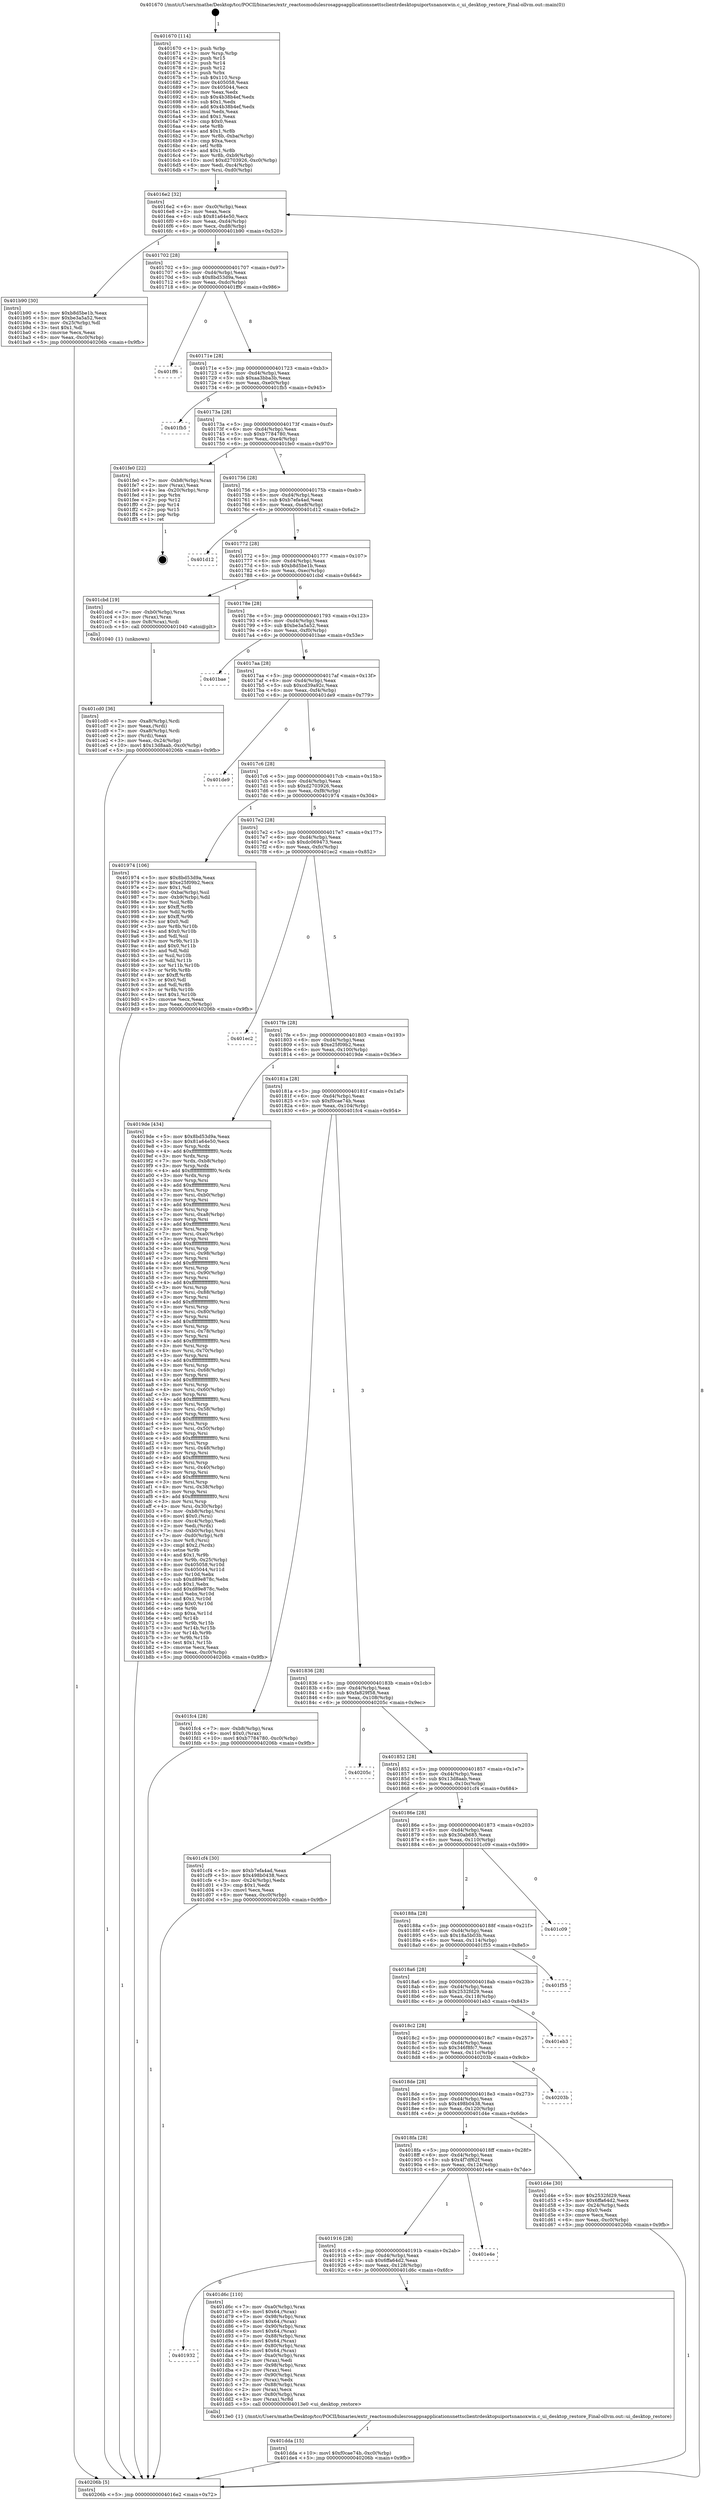 digraph "0x401670" {
  label = "0x401670 (/mnt/c/Users/mathe/Desktop/tcc/POCII/binaries/extr_reactosmodulesrosappsapplicationsnettsclientrdesktopuiportsnanoxwin.c_ui_desktop_restore_Final-ollvm.out::main(0))"
  labelloc = "t"
  node[shape=record]

  Entry [label="",width=0.3,height=0.3,shape=circle,fillcolor=black,style=filled]
  "0x4016e2" [label="{
     0x4016e2 [32]\l
     | [instrs]\l
     &nbsp;&nbsp;0x4016e2 \<+6\>: mov -0xc0(%rbp),%eax\l
     &nbsp;&nbsp;0x4016e8 \<+2\>: mov %eax,%ecx\l
     &nbsp;&nbsp;0x4016ea \<+6\>: sub $0x81a64e50,%ecx\l
     &nbsp;&nbsp;0x4016f0 \<+6\>: mov %eax,-0xd4(%rbp)\l
     &nbsp;&nbsp;0x4016f6 \<+6\>: mov %ecx,-0xd8(%rbp)\l
     &nbsp;&nbsp;0x4016fc \<+6\>: je 0000000000401b90 \<main+0x520\>\l
  }"]
  "0x401b90" [label="{
     0x401b90 [30]\l
     | [instrs]\l
     &nbsp;&nbsp;0x401b90 \<+5\>: mov $0xb8d5be1b,%eax\l
     &nbsp;&nbsp;0x401b95 \<+5\>: mov $0xbe3a5a52,%ecx\l
     &nbsp;&nbsp;0x401b9a \<+3\>: mov -0x25(%rbp),%dl\l
     &nbsp;&nbsp;0x401b9d \<+3\>: test $0x1,%dl\l
     &nbsp;&nbsp;0x401ba0 \<+3\>: cmovne %ecx,%eax\l
     &nbsp;&nbsp;0x401ba3 \<+6\>: mov %eax,-0xc0(%rbp)\l
     &nbsp;&nbsp;0x401ba9 \<+5\>: jmp 000000000040206b \<main+0x9fb\>\l
  }"]
  "0x401702" [label="{
     0x401702 [28]\l
     | [instrs]\l
     &nbsp;&nbsp;0x401702 \<+5\>: jmp 0000000000401707 \<main+0x97\>\l
     &nbsp;&nbsp;0x401707 \<+6\>: mov -0xd4(%rbp),%eax\l
     &nbsp;&nbsp;0x40170d \<+5\>: sub $0x8bd53d9a,%eax\l
     &nbsp;&nbsp;0x401712 \<+6\>: mov %eax,-0xdc(%rbp)\l
     &nbsp;&nbsp;0x401718 \<+6\>: je 0000000000401ff6 \<main+0x986\>\l
  }"]
  Exit [label="",width=0.3,height=0.3,shape=circle,fillcolor=black,style=filled,peripheries=2]
  "0x401ff6" [label="{
     0x401ff6\l
  }", style=dashed]
  "0x40171e" [label="{
     0x40171e [28]\l
     | [instrs]\l
     &nbsp;&nbsp;0x40171e \<+5\>: jmp 0000000000401723 \<main+0xb3\>\l
     &nbsp;&nbsp;0x401723 \<+6\>: mov -0xd4(%rbp),%eax\l
     &nbsp;&nbsp;0x401729 \<+5\>: sub $0xaa3bba3b,%eax\l
     &nbsp;&nbsp;0x40172e \<+6\>: mov %eax,-0xe0(%rbp)\l
     &nbsp;&nbsp;0x401734 \<+6\>: je 0000000000401fb5 \<main+0x945\>\l
  }"]
  "0x401dda" [label="{
     0x401dda [15]\l
     | [instrs]\l
     &nbsp;&nbsp;0x401dda \<+10\>: movl $0xf0cae74b,-0xc0(%rbp)\l
     &nbsp;&nbsp;0x401de4 \<+5\>: jmp 000000000040206b \<main+0x9fb\>\l
  }"]
  "0x401fb5" [label="{
     0x401fb5\l
  }", style=dashed]
  "0x40173a" [label="{
     0x40173a [28]\l
     | [instrs]\l
     &nbsp;&nbsp;0x40173a \<+5\>: jmp 000000000040173f \<main+0xcf\>\l
     &nbsp;&nbsp;0x40173f \<+6\>: mov -0xd4(%rbp),%eax\l
     &nbsp;&nbsp;0x401745 \<+5\>: sub $0xb7784780,%eax\l
     &nbsp;&nbsp;0x40174a \<+6\>: mov %eax,-0xe4(%rbp)\l
     &nbsp;&nbsp;0x401750 \<+6\>: je 0000000000401fe0 \<main+0x970\>\l
  }"]
  "0x401932" [label="{
     0x401932\l
  }", style=dashed]
  "0x401fe0" [label="{
     0x401fe0 [22]\l
     | [instrs]\l
     &nbsp;&nbsp;0x401fe0 \<+7\>: mov -0xb8(%rbp),%rax\l
     &nbsp;&nbsp;0x401fe7 \<+2\>: mov (%rax),%eax\l
     &nbsp;&nbsp;0x401fe9 \<+4\>: lea -0x20(%rbp),%rsp\l
     &nbsp;&nbsp;0x401fed \<+1\>: pop %rbx\l
     &nbsp;&nbsp;0x401fee \<+2\>: pop %r12\l
     &nbsp;&nbsp;0x401ff0 \<+2\>: pop %r14\l
     &nbsp;&nbsp;0x401ff2 \<+2\>: pop %r15\l
     &nbsp;&nbsp;0x401ff4 \<+1\>: pop %rbp\l
     &nbsp;&nbsp;0x401ff5 \<+1\>: ret\l
  }"]
  "0x401756" [label="{
     0x401756 [28]\l
     | [instrs]\l
     &nbsp;&nbsp;0x401756 \<+5\>: jmp 000000000040175b \<main+0xeb\>\l
     &nbsp;&nbsp;0x40175b \<+6\>: mov -0xd4(%rbp),%eax\l
     &nbsp;&nbsp;0x401761 \<+5\>: sub $0xb7efa4ad,%eax\l
     &nbsp;&nbsp;0x401766 \<+6\>: mov %eax,-0xe8(%rbp)\l
     &nbsp;&nbsp;0x40176c \<+6\>: je 0000000000401d12 \<main+0x6a2\>\l
  }"]
  "0x401d6c" [label="{
     0x401d6c [110]\l
     | [instrs]\l
     &nbsp;&nbsp;0x401d6c \<+7\>: mov -0xa0(%rbp),%rax\l
     &nbsp;&nbsp;0x401d73 \<+6\>: movl $0x64,(%rax)\l
     &nbsp;&nbsp;0x401d79 \<+7\>: mov -0x98(%rbp),%rax\l
     &nbsp;&nbsp;0x401d80 \<+6\>: movl $0x64,(%rax)\l
     &nbsp;&nbsp;0x401d86 \<+7\>: mov -0x90(%rbp),%rax\l
     &nbsp;&nbsp;0x401d8d \<+6\>: movl $0x64,(%rax)\l
     &nbsp;&nbsp;0x401d93 \<+7\>: mov -0x88(%rbp),%rax\l
     &nbsp;&nbsp;0x401d9a \<+6\>: movl $0x64,(%rax)\l
     &nbsp;&nbsp;0x401da0 \<+4\>: mov -0x80(%rbp),%rax\l
     &nbsp;&nbsp;0x401da4 \<+6\>: movl $0x64,(%rax)\l
     &nbsp;&nbsp;0x401daa \<+7\>: mov -0xa0(%rbp),%rax\l
     &nbsp;&nbsp;0x401db1 \<+2\>: mov (%rax),%edi\l
     &nbsp;&nbsp;0x401db3 \<+7\>: mov -0x98(%rbp),%rax\l
     &nbsp;&nbsp;0x401dba \<+2\>: mov (%rax),%esi\l
     &nbsp;&nbsp;0x401dbc \<+7\>: mov -0x90(%rbp),%rax\l
     &nbsp;&nbsp;0x401dc3 \<+2\>: mov (%rax),%edx\l
     &nbsp;&nbsp;0x401dc5 \<+7\>: mov -0x88(%rbp),%rax\l
     &nbsp;&nbsp;0x401dcc \<+2\>: mov (%rax),%ecx\l
     &nbsp;&nbsp;0x401dce \<+4\>: mov -0x80(%rbp),%rax\l
     &nbsp;&nbsp;0x401dd2 \<+3\>: mov (%rax),%r8d\l
     &nbsp;&nbsp;0x401dd5 \<+5\>: call 00000000004013e0 \<ui_desktop_restore\>\l
     | [calls]\l
     &nbsp;&nbsp;0x4013e0 \{1\} (/mnt/c/Users/mathe/Desktop/tcc/POCII/binaries/extr_reactosmodulesrosappsapplicationsnettsclientrdesktopuiportsnanoxwin.c_ui_desktop_restore_Final-ollvm.out::ui_desktop_restore)\l
  }"]
  "0x401d12" [label="{
     0x401d12\l
  }", style=dashed]
  "0x401772" [label="{
     0x401772 [28]\l
     | [instrs]\l
     &nbsp;&nbsp;0x401772 \<+5\>: jmp 0000000000401777 \<main+0x107\>\l
     &nbsp;&nbsp;0x401777 \<+6\>: mov -0xd4(%rbp),%eax\l
     &nbsp;&nbsp;0x40177d \<+5\>: sub $0xb8d5be1b,%eax\l
     &nbsp;&nbsp;0x401782 \<+6\>: mov %eax,-0xec(%rbp)\l
     &nbsp;&nbsp;0x401788 \<+6\>: je 0000000000401cbd \<main+0x64d\>\l
  }"]
  "0x401916" [label="{
     0x401916 [28]\l
     | [instrs]\l
     &nbsp;&nbsp;0x401916 \<+5\>: jmp 000000000040191b \<main+0x2ab\>\l
     &nbsp;&nbsp;0x40191b \<+6\>: mov -0xd4(%rbp),%eax\l
     &nbsp;&nbsp;0x401921 \<+5\>: sub $0x6ffa64d2,%eax\l
     &nbsp;&nbsp;0x401926 \<+6\>: mov %eax,-0x128(%rbp)\l
     &nbsp;&nbsp;0x40192c \<+6\>: je 0000000000401d6c \<main+0x6fc\>\l
  }"]
  "0x401cbd" [label="{
     0x401cbd [19]\l
     | [instrs]\l
     &nbsp;&nbsp;0x401cbd \<+7\>: mov -0xb0(%rbp),%rax\l
     &nbsp;&nbsp;0x401cc4 \<+3\>: mov (%rax),%rax\l
     &nbsp;&nbsp;0x401cc7 \<+4\>: mov 0x8(%rax),%rdi\l
     &nbsp;&nbsp;0x401ccb \<+5\>: call 0000000000401040 \<atoi@plt\>\l
     | [calls]\l
     &nbsp;&nbsp;0x401040 \{1\} (unknown)\l
  }"]
  "0x40178e" [label="{
     0x40178e [28]\l
     | [instrs]\l
     &nbsp;&nbsp;0x40178e \<+5\>: jmp 0000000000401793 \<main+0x123\>\l
     &nbsp;&nbsp;0x401793 \<+6\>: mov -0xd4(%rbp),%eax\l
     &nbsp;&nbsp;0x401799 \<+5\>: sub $0xbe3a5a52,%eax\l
     &nbsp;&nbsp;0x40179e \<+6\>: mov %eax,-0xf0(%rbp)\l
     &nbsp;&nbsp;0x4017a4 \<+6\>: je 0000000000401bae \<main+0x53e\>\l
  }"]
  "0x401e4e" [label="{
     0x401e4e\l
  }", style=dashed]
  "0x401bae" [label="{
     0x401bae\l
  }", style=dashed]
  "0x4017aa" [label="{
     0x4017aa [28]\l
     | [instrs]\l
     &nbsp;&nbsp;0x4017aa \<+5\>: jmp 00000000004017af \<main+0x13f\>\l
     &nbsp;&nbsp;0x4017af \<+6\>: mov -0xd4(%rbp),%eax\l
     &nbsp;&nbsp;0x4017b5 \<+5\>: sub $0xcd39a92c,%eax\l
     &nbsp;&nbsp;0x4017ba \<+6\>: mov %eax,-0xf4(%rbp)\l
     &nbsp;&nbsp;0x4017c0 \<+6\>: je 0000000000401de9 \<main+0x779\>\l
  }"]
  "0x4018fa" [label="{
     0x4018fa [28]\l
     | [instrs]\l
     &nbsp;&nbsp;0x4018fa \<+5\>: jmp 00000000004018ff \<main+0x28f\>\l
     &nbsp;&nbsp;0x4018ff \<+6\>: mov -0xd4(%rbp),%eax\l
     &nbsp;&nbsp;0x401905 \<+5\>: sub $0x4f7df62f,%eax\l
     &nbsp;&nbsp;0x40190a \<+6\>: mov %eax,-0x124(%rbp)\l
     &nbsp;&nbsp;0x401910 \<+6\>: je 0000000000401e4e \<main+0x7de\>\l
  }"]
  "0x401de9" [label="{
     0x401de9\l
  }", style=dashed]
  "0x4017c6" [label="{
     0x4017c6 [28]\l
     | [instrs]\l
     &nbsp;&nbsp;0x4017c6 \<+5\>: jmp 00000000004017cb \<main+0x15b\>\l
     &nbsp;&nbsp;0x4017cb \<+6\>: mov -0xd4(%rbp),%eax\l
     &nbsp;&nbsp;0x4017d1 \<+5\>: sub $0xd2703926,%eax\l
     &nbsp;&nbsp;0x4017d6 \<+6\>: mov %eax,-0xf8(%rbp)\l
     &nbsp;&nbsp;0x4017dc \<+6\>: je 0000000000401974 \<main+0x304\>\l
  }"]
  "0x401d4e" [label="{
     0x401d4e [30]\l
     | [instrs]\l
     &nbsp;&nbsp;0x401d4e \<+5\>: mov $0x2532fd29,%eax\l
     &nbsp;&nbsp;0x401d53 \<+5\>: mov $0x6ffa64d2,%ecx\l
     &nbsp;&nbsp;0x401d58 \<+3\>: mov -0x24(%rbp),%edx\l
     &nbsp;&nbsp;0x401d5b \<+3\>: cmp $0x0,%edx\l
     &nbsp;&nbsp;0x401d5e \<+3\>: cmove %ecx,%eax\l
     &nbsp;&nbsp;0x401d61 \<+6\>: mov %eax,-0xc0(%rbp)\l
     &nbsp;&nbsp;0x401d67 \<+5\>: jmp 000000000040206b \<main+0x9fb\>\l
  }"]
  "0x401974" [label="{
     0x401974 [106]\l
     | [instrs]\l
     &nbsp;&nbsp;0x401974 \<+5\>: mov $0x8bd53d9a,%eax\l
     &nbsp;&nbsp;0x401979 \<+5\>: mov $0xe25f09b2,%ecx\l
     &nbsp;&nbsp;0x40197e \<+2\>: mov $0x1,%dl\l
     &nbsp;&nbsp;0x401980 \<+7\>: mov -0xba(%rbp),%sil\l
     &nbsp;&nbsp;0x401987 \<+7\>: mov -0xb9(%rbp),%dil\l
     &nbsp;&nbsp;0x40198e \<+3\>: mov %sil,%r8b\l
     &nbsp;&nbsp;0x401991 \<+4\>: xor $0xff,%r8b\l
     &nbsp;&nbsp;0x401995 \<+3\>: mov %dil,%r9b\l
     &nbsp;&nbsp;0x401998 \<+4\>: xor $0xff,%r9b\l
     &nbsp;&nbsp;0x40199c \<+3\>: xor $0x0,%dl\l
     &nbsp;&nbsp;0x40199f \<+3\>: mov %r8b,%r10b\l
     &nbsp;&nbsp;0x4019a2 \<+4\>: and $0x0,%r10b\l
     &nbsp;&nbsp;0x4019a6 \<+3\>: and %dl,%sil\l
     &nbsp;&nbsp;0x4019a9 \<+3\>: mov %r9b,%r11b\l
     &nbsp;&nbsp;0x4019ac \<+4\>: and $0x0,%r11b\l
     &nbsp;&nbsp;0x4019b0 \<+3\>: and %dl,%dil\l
     &nbsp;&nbsp;0x4019b3 \<+3\>: or %sil,%r10b\l
     &nbsp;&nbsp;0x4019b6 \<+3\>: or %dil,%r11b\l
     &nbsp;&nbsp;0x4019b9 \<+3\>: xor %r11b,%r10b\l
     &nbsp;&nbsp;0x4019bc \<+3\>: or %r9b,%r8b\l
     &nbsp;&nbsp;0x4019bf \<+4\>: xor $0xff,%r8b\l
     &nbsp;&nbsp;0x4019c3 \<+3\>: or $0x0,%dl\l
     &nbsp;&nbsp;0x4019c6 \<+3\>: and %dl,%r8b\l
     &nbsp;&nbsp;0x4019c9 \<+3\>: or %r8b,%r10b\l
     &nbsp;&nbsp;0x4019cc \<+4\>: test $0x1,%r10b\l
     &nbsp;&nbsp;0x4019d0 \<+3\>: cmovne %ecx,%eax\l
     &nbsp;&nbsp;0x4019d3 \<+6\>: mov %eax,-0xc0(%rbp)\l
     &nbsp;&nbsp;0x4019d9 \<+5\>: jmp 000000000040206b \<main+0x9fb\>\l
  }"]
  "0x4017e2" [label="{
     0x4017e2 [28]\l
     | [instrs]\l
     &nbsp;&nbsp;0x4017e2 \<+5\>: jmp 00000000004017e7 \<main+0x177\>\l
     &nbsp;&nbsp;0x4017e7 \<+6\>: mov -0xd4(%rbp),%eax\l
     &nbsp;&nbsp;0x4017ed \<+5\>: sub $0xdc069473,%eax\l
     &nbsp;&nbsp;0x4017f2 \<+6\>: mov %eax,-0xfc(%rbp)\l
     &nbsp;&nbsp;0x4017f8 \<+6\>: je 0000000000401ec2 \<main+0x852\>\l
  }"]
  "0x40206b" [label="{
     0x40206b [5]\l
     | [instrs]\l
     &nbsp;&nbsp;0x40206b \<+5\>: jmp 00000000004016e2 \<main+0x72\>\l
  }"]
  "0x401670" [label="{
     0x401670 [114]\l
     | [instrs]\l
     &nbsp;&nbsp;0x401670 \<+1\>: push %rbp\l
     &nbsp;&nbsp;0x401671 \<+3\>: mov %rsp,%rbp\l
     &nbsp;&nbsp;0x401674 \<+2\>: push %r15\l
     &nbsp;&nbsp;0x401676 \<+2\>: push %r14\l
     &nbsp;&nbsp;0x401678 \<+2\>: push %r12\l
     &nbsp;&nbsp;0x40167a \<+1\>: push %rbx\l
     &nbsp;&nbsp;0x40167b \<+7\>: sub $0x110,%rsp\l
     &nbsp;&nbsp;0x401682 \<+7\>: mov 0x405058,%eax\l
     &nbsp;&nbsp;0x401689 \<+7\>: mov 0x405044,%ecx\l
     &nbsp;&nbsp;0x401690 \<+2\>: mov %eax,%edx\l
     &nbsp;&nbsp;0x401692 \<+6\>: sub $0x4b38b4ef,%edx\l
     &nbsp;&nbsp;0x401698 \<+3\>: sub $0x1,%edx\l
     &nbsp;&nbsp;0x40169b \<+6\>: add $0x4b38b4ef,%edx\l
     &nbsp;&nbsp;0x4016a1 \<+3\>: imul %edx,%eax\l
     &nbsp;&nbsp;0x4016a4 \<+3\>: and $0x1,%eax\l
     &nbsp;&nbsp;0x4016a7 \<+3\>: cmp $0x0,%eax\l
     &nbsp;&nbsp;0x4016aa \<+4\>: sete %r8b\l
     &nbsp;&nbsp;0x4016ae \<+4\>: and $0x1,%r8b\l
     &nbsp;&nbsp;0x4016b2 \<+7\>: mov %r8b,-0xba(%rbp)\l
     &nbsp;&nbsp;0x4016b9 \<+3\>: cmp $0xa,%ecx\l
     &nbsp;&nbsp;0x4016bc \<+4\>: setl %r8b\l
     &nbsp;&nbsp;0x4016c0 \<+4\>: and $0x1,%r8b\l
     &nbsp;&nbsp;0x4016c4 \<+7\>: mov %r8b,-0xb9(%rbp)\l
     &nbsp;&nbsp;0x4016cb \<+10\>: movl $0xd2703926,-0xc0(%rbp)\l
     &nbsp;&nbsp;0x4016d5 \<+6\>: mov %edi,-0xc4(%rbp)\l
     &nbsp;&nbsp;0x4016db \<+7\>: mov %rsi,-0xd0(%rbp)\l
  }"]
  "0x4018de" [label="{
     0x4018de [28]\l
     | [instrs]\l
     &nbsp;&nbsp;0x4018de \<+5\>: jmp 00000000004018e3 \<main+0x273\>\l
     &nbsp;&nbsp;0x4018e3 \<+6\>: mov -0xd4(%rbp),%eax\l
     &nbsp;&nbsp;0x4018e9 \<+5\>: sub $0x498b0438,%eax\l
     &nbsp;&nbsp;0x4018ee \<+6\>: mov %eax,-0x120(%rbp)\l
     &nbsp;&nbsp;0x4018f4 \<+6\>: je 0000000000401d4e \<main+0x6de\>\l
  }"]
  "0x401ec2" [label="{
     0x401ec2\l
  }", style=dashed]
  "0x4017fe" [label="{
     0x4017fe [28]\l
     | [instrs]\l
     &nbsp;&nbsp;0x4017fe \<+5\>: jmp 0000000000401803 \<main+0x193\>\l
     &nbsp;&nbsp;0x401803 \<+6\>: mov -0xd4(%rbp),%eax\l
     &nbsp;&nbsp;0x401809 \<+5\>: sub $0xe25f09b2,%eax\l
     &nbsp;&nbsp;0x40180e \<+6\>: mov %eax,-0x100(%rbp)\l
     &nbsp;&nbsp;0x401814 \<+6\>: je 00000000004019de \<main+0x36e\>\l
  }"]
  "0x40203b" [label="{
     0x40203b\l
  }", style=dashed]
  "0x4019de" [label="{
     0x4019de [434]\l
     | [instrs]\l
     &nbsp;&nbsp;0x4019de \<+5\>: mov $0x8bd53d9a,%eax\l
     &nbsp;&nbsp;0x4019e3 \<+5\>: mov $0x81a64e50,%ecx\l
     &nbsp;&nbsp;0x4019e8 \<+3\>: mov %rsp,%rdx\l
     &nbsp;&nbsp;0x4019eb \<+4\>: add $0xfffffffffffffff0,%rdx\l
     &nbsp;&nbsp;0x4019ef \<+3\>: mov %rdx,%rsp\l
     &nbsp;&nbsp;0x4019f2 \<+7\>: mov %rdx,-0xb8(%rbp)\l
     &nbsp;&nbsp;0x4019f9 \<+3\>: mov %rsp,%rdx\l
     &nbsp;&nbsp;0x4019fc \<+4\>: add $0xfffffffffffffff0,%rdx\l
     &nbsp;&nbsp;0x401a00 \<+3\>: mov %rdx,%rsp\l
     &nbsp;&nbsp;0x401a03 \<+3\>: mov %rsp,%rsi\l
     &nbsp;&nbsp;0x401a06 \<+4\>: add $0xfffffffffffffff0,%rsi\l
     &nbsp;&nbsp;0x401a0a \<+3\>: mov %rsi,%rsp\l
     &nbsp;&nbsp;0x401a0d \<+7\>: mov %rsi,-0xb0(%rbp)\l
     &nbsp;&nbsp;0x401a14 \<+3\>: mov %rsp,%rsi\l
     &nbsp;&nbsp;0x401a17 \<+4\>: add $0xfffffffffffffff0,%rsi\l
     &nbsp;&nbsp;0x401a1b \<+3\>: mov %rsi,%rsp\l
     &nbsp;&nbsp;0x401a1e \<+7\>: mov %rsi,-0xa8(%rbp)\l
     &nbsp;&nbsp;0x401a25 \<+3\>: mov %rsp,%rsi\l
     &nbsp;&nbsp;0x401a28 \<+4\>: add $0xfffffffffffffff0,%rsi\l
     &nbsp;&nbsp;0x401a2c \<+3\>: mov %rsi,%rsp\l
     &nbsp;&nbsp;0x401a2f \<+7\>: mov %rsi,-0xa0(%rbp)\l
     &nbsp;&nbsp;0x401a36 \<+3\>: mov %rsp,%rsi\l
     &nbsp;&nbsp;0x401a39 \<+4\>: add $0xfffffffffffffff0,%rsi\l
     &nbsp;&nbsp;0x401a3d \<+3\>: mov %rsi,%rsp\l
     &nbsp;&nbsp;0x401a40 \<+7\>: mov %rsi,-0x98(%rbp)\l
     &nbsp;&nbsp;0x401a47 \<+3\>: mov %rsp,%rsi\l
     &nbsp;&nbsp;0x401a4a \<+4\>: add $0xfffffffffffffff0,%rsi\l
     &nbsp;&nbsp;0x401a4e \<+3\>: mov %rsi,%rsp\l
     &nbsp;&nbsp;0x401a51 \<+7\>: mov %rsi,-0x90(%rbp)\l
     &nbsp;&nbsp;0x401a58 \<+3\>: mov %rsp,%rsi\l
     &nbsp;&nbsp;0x401a5b \<+4\>: add $0xfffffffffffffff0,%rsi\l
     &nbsp;&nbsp;0x401a5f \<+3\>: mov %rsi,%rsp\l
     &nbsp;&nbsp;0x401a62 \<+7\>: mov %rsi,-0x88(%rbp)\l
     &nbsp;&nbsp;0x401a69 \<+3\>: mov %rsp,%rsi\l
     &nbsp;&nbsp;0x401a6c \<+4\>: add $0xfffffffffffffff0,%rsi\l
     &nbsp;&nbsp;0x401a70 \<+3\>: mov %rsi,%rsp\l
     &nbsp;&nbsp;0x401a73 \<+4\>: mov %rsi,-0x80(%rbp)\l
     &nbsp;&nbsp;0x401a77 \<+3\>: mov %rsp,%rsi\l
     &nbsp;&nbsp;0x401a7a \<+4\>: add $0xfffffffffffffff0,%rsi\l
     &nbsp;&nbsp;0x401a7e \<+3\>: mov %rsi,%rsp\l
     &nbsp;&nbsp;0x401a81 \<+4\>: mov %rsi,-0x78(%rbp)\l
     &nbsp;&nbsp;0x401a85 \<+3\>: mov %rsp,%rsi\l
     &nbsp;&nbsp;0x401a88 \<+4\>: add $0xfffffffffffffff0,%rsi\l
     &nbsp;&nbsp;0x401a8c \<+3\>: mov %rsi,%rsp\l
     &nbsp;&nbsp;0x401a8f \<+4\>: mov %rsi,-0x70(%rbp)\l
     &nbsp;&nbsp;0x401a93 \<+3\>: mov %rsp,%rsi\l
     &nbsp;&nbsp;0x401a96 \<+4\>: add $0xfffffffffffffff0,%rsi\l
     &nbsp;&nbsp;0x401a9a \<+3\>: mov %rsi,%rsp\l
     &nbsp;&nbsp;0x401a9d \<+4\>: mov %rsi,-0x68(%rbp)\l
     &nbsp;&nbsp;0x401aa1 \<+3\>: mov %rsp,%rsi\l
     &nbsp;&nbsp;0x401aa4 \<+4\>: add $0xfffffffffffffff0,%rsi\l
     &nbsp;&nbsp;0x401aa8 \<+3\>: mov %rsi,%rsp\l
     &nbsp;&nbsp;0x401aab \<+4\>: mov %rsi,-0x60(%rbp)\l
     &nbsp;&nbsp;0x401aaf \<+3\>: mov %rsp,%rsi\l
     &nbsp;&nbsp;0x401ab2 \<+4\>: add $0xfffffffffffffff0,%rsi\l
     &nbsp;&nbsp;0x401ab6 \<+3\>: mov %rsi,%rsp\l
     &nbsp;&nbsp;0x401ab9 \<+4\>: mov %rsi,-0x58(%rbp)\l
     &nbsp;&nbsp;0x401abd \<+3\>: mov %rsp,%rsi\l
     &nbsp;&nbsp;0x401ac0 \<+4\>: add $0xfffffffffffffff0,%rsi\l
     &nbsp;&nbsp;0x401ac4 \<+3\>: mov %rsi,%rsp\l
     &nbsp;&nbsp;0x401ac7 \<+4\>: mov %rsi,-0x50(%rbp)\l
     &nbsp;&nbsp;0x401acb \<+3\>: mov %rsp,%rsi\l
     &nbsp;&nbsp;0x401ace \<+4\>: add $0xfffffffffffffff0,%rsi\l
     &nbsp;&nbsp;0x401ad2 \<+3\>: mov %rsi,%rsp\l
     &nbsp;&nbsp;0x401ad5 \<+4\>: mov %rsi,-0x48(%rbp)\l
     &nbsp;&nbsp;0x401ad9 \<+3\>: mov %rsp,%rsi\l
     &nbsp;&nbsp;0x401adc \<+4\>: add $0xfffffffffffffff0,%rsi\l
     &nbsp;&nbsp;0x401ae0 \<+3\>: mov %rsi,%rsp\l
     &nbsp;&nbsp;0x401ae3 \<+4\>: mov %rsi,-0x40(%rbp)\l
     &nbsp;&nbsp;0x401ae7 \<+3\>: mov %rsp,%rsi\l
     &nbsp;&nbsp;0x401aea \<+4\>: add $0xfffffffffffffff0,%rsi\l
     &nbsp;&nbsp;0x401aee \<+3\>: mov %rsi,%rsp\l
     &nbsp;&nbsp;0x401af1 \<+4\>: mov %rsi,-0x38(%rbp)\l
     &nbsp;&nbsp;0x401af5 \<+3\>: mov %rsp,%rsi\l
     &nbsp;&nbsp;0x401af8 \<+4\>: add $0xfffffffffffffff0,%rsi\l
     &nbsp;&nbsp;0x401afc \<+3\>: mov %rsi,%rsp\l
     &nbsp;&nbsp;0x401aff \<+4\>: mov %rsi,-0x30(%rbp)\l
     &nbsp;&nbsp;0x401b03 \<+7\>: mov -0xb8(%rbp),%rsi\l
     &nbsp;&nbsp;0x401b0a \<+6\>: movl $0x0,(%rsi)\l
     &nbsp;&nbsp;0x401b10 \<+6\>: mov -0xc4(%rbp),%edi\l
     &nbsp;&nbsp;0x401b16 \<+2\>: mov %edi,(%rdx)\l
     &nbsp;&nbsp;0x401b18 \<+7\>: mov -0xb0(%rbp),%rsi\l
     &nbsp;&nbsp;0x401b1f \<+7\>: mov -0xd0(%rbp),%r8\l
     &nbsp;&nbsp;0x401b26 \<+3\>: mov %r8,(%rsi)\l
     &nbsp;&nbsp;0x401b29 \<+3\>: cmpl $0x2,(%rdx)\l
     &nbsp;&nbsp;0x401b2c \<+4\>: setne %r9b\l
     &nbsp;&nbsp;0x401b30 \<+4\>: and $0x1,%r9b\l
     &nbsp;&nbsp;0x401b34 \<+4\>: mov %r9b,-0x25(%rbp)\l
     &nbsp;&nbsp;0x401b38 \<+8\>: mov 0x405058,%r10d\l
     &nbsp;&nbsp;0x401b40 \<+8\>: mov 0x405044,%r11d\l
     &nbsp;&nbsp;0x401b48 \<+3\>: mov %r10d,%ebx\l
     &nbsp;&nbsp;0x401b4b \<+6\>: sub $0xd89e878c,%ebx\l
     &nbsp;&nbsp;0x401b51 \<+3\>: sub $0x1,%ebx\l
     &nbsp;&nbsp;0x401b54 \<+6\>: add $0xd89e878c,%ebx\l
     &nbsp;&nbsp;0x401b5a \<+4\>: imul %ebx,%r10d\l
     &nbsp;&nbsp;0x401b5e \<+4\>: and $0x1,%r10d\l
     &nbsp;&nbsp;0x401b62 \<+4\>: cmp $0x0,%r10d\l
     &nbsp;&nbsp;0x401b66 \<+4\>: sete %r9b\l
     &nbsp;&nbsp;0x401b6a \<+4\>: cmp $0xa,%r11d\l
     &nbsp;&nbsp;0x401b6e \<+4\>: setl %r14b\l
     &nbsp;&nbsp;0x401b72 \<+3\>: mov %r9b,%r15b\l
     &nbsp;&nbsp;0x401b75 \<+3\>: and %r14b,%r15b\l
     &nbsp;&nbsp;0x401b78 \<+3\>: xor %r14b,%r9b\l
     &nbsp;&nbsp;0x401b7b \<+3\>: or %r9b,%r15b\l
     &nbsp;&nbsp;0x401b7e \<+4\>: test $0x1,%r15b\l
     &nbsp;&nbsp;0x401b82 \<+3\>: cmovne %ecx,%eax\l
     &nbsp;&nbsp;0x401b85 \<+6\>: mov %eax,-0xc0(%rbp)\l
     &nbsp;&nbsp;0x401b8b \<+5\>: jmp 000000000040206b \<main+0x9fb\>\l
  }"]
  "0x40181a" [label="{
     0x40181a [28]\l
     | [instrs]\l
     &nbsp;&nbsp;0x40181a \<+5\>: jmp 000000000040181f \<main+0x1af\>\l
     &nbsp;&nbsp;0x40181f \<+6\>: mov -0xd4(%rbp),%eax\l
     &nbsp;&nbsp;0x401825 \<+5\>: sub $0xf0cae74b,%eax\l
     &nbsp;&nbsp;0x40182a \<+6\>: mov %eax,-0x104(%rbp)\l
     &nbsp;&nbsp;0x401830 \<+6\>: je 0000000000401fc4 \<main+0x954\>\l
  }"]
  "0x4018c2" [label="{
     0x4018c2 [28]\l
     | [instrs]\l
     &nbsp;&nbsp;0x4018c2 \<+5\>: jmp 00000000004018c7 \<main+0x257\>\l
     &nbsp;&nbsp;0x4018c7 \<+6\>: mov -0xd4(%rbp),%eax\l
     &nbsp;&nbsp;0x4018cd \<+5\>: sub $0x346f8fc7,%eax\l
     &nbsp;&nbsp;0x4018d2 \<+6\>: mov %eax,-0x11c(%rbp)\l
     &nbsp;&nbsp;0x4018d8 \<+6\>: je 000000000040203b \<main+0x9cb\>\l
  }"]
  "0x401cd0" [label="{
     0x401cd0 [36]\l
     | [instrs]\l
     &nbsp;&nbsp;0x401cd0 \<+7\>: mov -0xa8(%rbp),%rdi\l
     &nbsp;&nbsp;0x401cd7 \<+2\>: mov %eax,(%rdi)\l
     &nbsp;&nbsp;0x401cd9 \<+7\>: mov -0xa8(%rbp),%rdi\l
     &nbsp;&nbsp;0x401ce0 \<+2\>: mov (%rdi),%eax\l
     &nbsp;&nbsp;0x401ce2 \<+3\>: mov %eax,-0x24(%rbp)\l
     &nbsp;&nbsp;0x401ce5 \<+10\>: movl $0x13d8aab,-0xc0(%rbp)\l
     &nbsp;&nbsp;0x401cef \<+5\>: jmp 000000000040206b \<main+0x9fb\>\l
  }"]
  "0x401eb3" [label="{
     0x401eb3\l
  }", style=dashed]
  "0x401fc4" [label="{
     0x401fc4 [28]\l
     | [instrs]\l
     &nbsp;&nbsp;0x401fc4 \<+7\>: mov -0xb8(%rbp),%rax\l
     &nbsp;&nbsp;0x401fcb \<+6\>: movl $0x0,(%rax)\l
     &nbsp;&nbsp;0x401fd1 \<+10\>: movl $0xb7784780,-0xc0(%rbp)\l
     &nbsp;&nbsp;0x401fdb \<+5\>: jmp 000000000040206b \<main+0x9fb\>\l
  }"]
  "0x401836" [label="{
     0x401836 [28]\l
     | [instrs]\l
     &nbsp;&nbsp;0x401836 \<+5\>: jmp 000000000040183b \<main+0x1cb\>\l
     &nbsp;&nbsp;0x40183b \<+6\>: mov -0xd4(%rbp),%eax\l
     &nbsp;&nbsp;0x401841 \<+5\>: sub $0xfa829f58,%eax\l
     &nbsp;&nbsp;0x401846 \<+6\>: mov %eax,-0x108(%rbp)\l
     &nbsp;&nbsp;0x40184c \<+6\>: je 000000000040205c \<main+0x9ec\>\l
  }"]
  "0x4018a6" [label="{
     0x4018a6 [28]\l
     | [instrs]\l
     &nbsp;&nbsp;0x4018a6 \<+5\>: jmp 00000000004018ab \<main+0x23b\>\l
     &nbsp;&nbsp;0x4018ab \<+6\>: mov -0xd4(%rbp),%eax\l
     &nbsp;&nbsp;0x4018b1 \<+5\>: sub $0x2532fd29,%eax\l
     &nbsp;&nbsp;0x4018b6 \<+6\>: mov %eax,-0x118(%rbp)\l
     &nbsp;&nbsp;0x4018bc \<+6\>: je 0000000000401eb3 \<main+0x843\>\l
  }"]
  "0x40205c" [label="{
     0x40205c\l
  }", style=dashed]
  "0x401852" [label="{
     0x401852 [28]\l
     | [instrs]\l
     &nbsp;&nbsp;0x401852 \<+5\>: jmp 0000000000401857 \<main+0x1e7\>\l
     &nbsp;&nbsp;0x401857 \<+6\>: mov -0xd4(%rbp),%eax\l
     &nbsp;&nbsp;0x40185d \<+5\>: sub $0x13d8aab,%eax\l
     &nbsp;&nbsp;0x401862 \<+6\>: mov %eax,-0x10c(%rbp)\l
     &nbsp;&nbsp;0x401868 \<+6\>: je 0000000000401cf4 \<main+0x684\>\l
  }"]
  "0x401f55" [label="{
     0x401f55\l
  }", style=dashed]
  "0x401cf4" [label="{
     0x401cf4 [30]\l
     | [instrs]\l
     &nbsp;&nbsp;0x401cf4 \<+5\>: mov $0xb7efa4ad,%eax\l
     &nbsp;&nbsp;0x401cf9 \<+5\>: mov $0x498b0438,%ecx\l
     &nbsp;&nbsp;0x401cfe \<+3\>: mov -0x24(%rbp),%edx\l
     &nbsp;&nbsp;0x401d01 \<+3\>: cmp $0x1,%edx\l
     &nbsp;&nbsp;0x401d04 \<+3\>: cmovl %ecx,%eax\l
     &nbsp;&nbsp;0x401d07 \<+6\>: mov %eax,-0xc0(%rbp)\l
     &nbsp;&nbsp;0x401d0d \<+5\>: jmp 000000000040206b \<main+0x9fb\>\l
  }"]
  "0x40186e" [label="{
     0x40186e [28]\l
     | [instrs]\l
     &nbsp;&nbsp;0x40186e \<+5\>: jmp 0000000000401873 \<main+0x203\>\l
     &nbsp;&nbsp;0x401873 \<+6\>: mov -0xd4(%rbp),%eax\l
     &nbsp;&nbsp;0x401879 \<+5\>: sub $0x30ab685,%eax\l
     &nbsp;&nbsp;0x40187e \<+6\>: mov %eax,-0x110(%rbp)\l
     &nbsp;&nbsp;0x401884 \<+6\>: je 0000000000401c09 \<main+0x599\>\l
  }"]
  "0x40188a" [label="{
     0x40188a [28]\l
     | [instrs]\l
     &nbsp;&nbsp;0x40188a \<+5\>: jmp 000000000040188f \<main+0x21f\>\l
     &nbsp;&nbsp;0x40188f \<+6\>: mov -0xd4(%rbp),%eax\l
     &nbsp;&nbsp;0x401895 \<+5\>: sub $0x18a5b03b,%eax\l
     &nbsp;&nbsp;0x40189a \<+6\>: mov %eax,-0x114(%rbp)\l
     &nbsp;&nbsp;0x4018a0 \<+6\>: je 0000000000401f55 \<main+0x8e5\>\l
  }"]
  "0x401c09" [label="{
     0x401c09\l
  }", style=dashed]
  Entry -> "0x401670" [label=" 1"]
  "0x4016e2" -> "0x401b90" [label=" 1"]
  "0x4016e2" -> "0x401702" [label=" 8"]
  "0x401fe0" -> Exit [label=" 1"]
  "0x401702" -> "0x401ff6" [label=" 0"]
  "0x401702" -> "0x40171e" [label=" 8"]
  "0x401fc4" -> "0x40206b" [label=" 1"]
  "0x40171e" -> "0x401fb5" [label=" 0"]
  "0x40171e" -> "0x40173a" [label=" 8"]
  "0x401dda" -> "0x40206b" [label=" 1"]
  "0x40173a" -> "0x401fe0" [label=" 1"]
  "0x40173a" -> "0x401756" [label=" 7"]
  "0x401d6c" -> "0x401dda" [label=" 1"]
  "0x401756" -> "0x401d12" [label=" 0"]
  "0x401756" -> "0x401772" [label=" 7"]
  "0x401916" -> "0x401932" [label=" 0"]
  "0x401772" -> "0x401cbd" [label=" 1"]
  "0x401772" -> "0x40178e" [label=" 6"]
  "0x401916" -> "0x401d6c" [label=" 1"]
  "0x40178e" -> "0x401bae" [label=" 0"]
  "0x40178e" -> "0x4017aa" [label=" 6"]
  "0x4018fa" -> "0x401916" [label=" 1"]
  "0x4017aa" -> "0x401de9" [label=" 0"]
  "0x4017aa" -> "0x4017c6" [label=" 6"]
  "0x4018fa" -> "0x401e4e" [label=" 0"]
  "0x4017c6" -> "0x401974" [label=" 1"]
  "0x4017c6" -> "0x4017e2" [label=" 5"]
  "0x401974" -> "0x40206b" [label=" 1"]
  "0x401670" -> "0x4016e2" [label=" 1"]
  "0x40206b" -> "0x4016e2" [label=" 8"]
  "0x401d4e" -> "0x40206b" [label=" 1"]
  "0x4017e2" -> "0x401ec2" [label=" 0"]
  "0x4017e2" -> "0x4017fe" [label=" 5"]
  "0x4018de" -> "0x401d4e" [label=" 1"]
  "0x4017fe" -> "0x4019de" [label=" 1"]
  "0x4017fe" -> "0x40181a" [label=" 4"]
  "0x4018de" -> "0x4018fa" [label=" 1"]
  "0x4019de" -> "0x40206b" [label=" 1"]
  "0x401b90" -> "0x40206b" [label=" 1"]
  "0x401cbd" -> "0x401cd0" [label=" 1"]
  "0x401cd0" -> "0x40206b" [label=" 1"]
  "0x4018c2" -> "0x40203b" [label=" 0"]
  "0x40181a" -> "0x401fc4" [label=" 1"]
  "0x40181a" -> "0x401836" [label=" 3"]
  "0x4018c2" -> "0x4018de" [label=" 2"]
  "0x401836" -> "0x40205c" [label=" 0"]
  "0x401836" -> "0x401852" [label=" 3"]
  "0x4018a6" -> "0x401eb3" [label=" 0"]
  "0x401852" -> "0x401cf4" [label=" 1"]
  "0x401852" -> "0x40186e" [label=" 2"]
  "0x401cf4" -> "0x40206b" [label=" 1"]
  "0x4018a6" -> "0x4018c2" [label=" 2"]
  "0x40186e" -> "0x401c09" [label=" 0"]
  "0x40186e" -> "0x40188a" [label=" 2"]
  "0x40188a" -> "0x4018a6" [label=" 2"]
  "0x40188a" -> "0x401f55" [label=" 0"]
}

